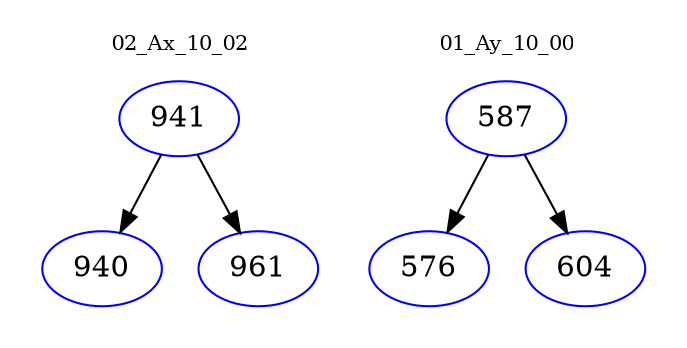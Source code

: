 digraph{
subgraph cluster_0 {
color = white
label = "02_Ax_10_02";
fontsize=10;
T0_941 [label="941", color="blue"]
T0_941 -> T0_940 [color="black"]
T0_940 [label="940", color="blue"]
T0_941 -> T0_961 [color="black"]
T0_961 [label="961", color="blue"]
}
subgraph cluster_1 {
color = white
label = "01_Ay_10_00";
fontsize=10;
T1_587 [label="587", color="blue"]
T1_587 -> T1_576 [color="black"]
T1_576 [label="576", color="blue"]
T1_587 -> T1_604 [color="black"]
T1_604 [label="604", color="blue"]
}
}
